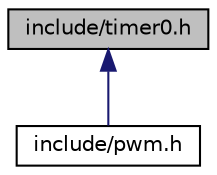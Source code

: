 digraph "include/timer0.h"
{
 // LATEX_PDF_SIZE
  edge [fontname="Helvetica",fontsize="10",labelfontname="Helvetica",labelfontsize="10"];
  node [fontname="Helvetica",fontsize="10",shape=record];
  Node1 [label="include/timer0.h",height=0.2,width=0.4,color="black", fillcolor="grey75", style="filled", fontcolor="black",tooltip="This module drives the timer0 peripheral."];
  Node1 -> Node2 [dir="back",color="midnightblue",fontsize="10",style="solid",fontname="Helvetica"];
  Node2 [label="include/pwm.h",height=0.2,width=0.4,color="black", fillcolor="white", style="filled",URL="$pwm_8h.html",tooltip="Pulse width modulation driver module."];
}
